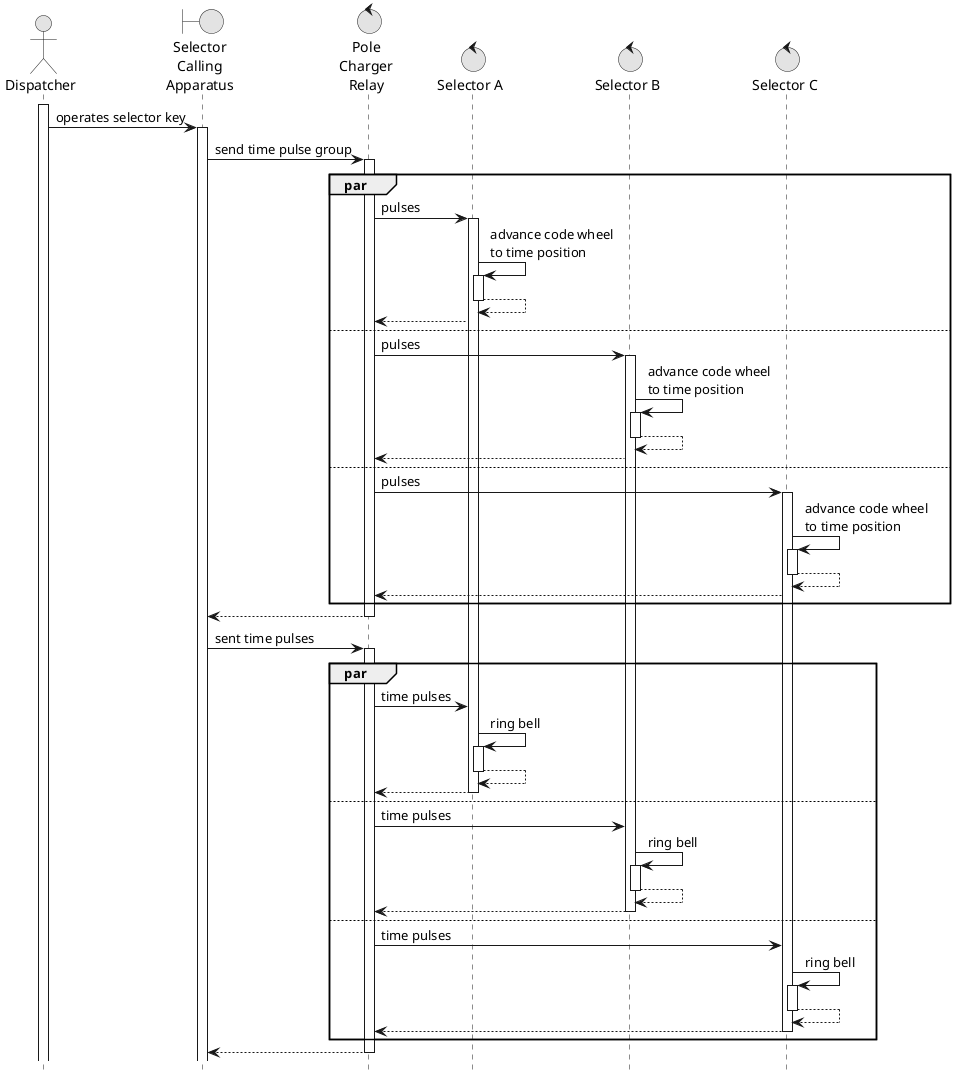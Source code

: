 @startuml
hide footbox
skinparam monochrome true

actor Dispatcher as d
boundary "Selector\nCalling\nApparatus" as sca
control "Pole\nCharger\nRelay" as pcr
control "Selector A" as sa
control "Selector B" as sb
control "Selector C" as sc

activate d

d -> sca : operates selector key
activate sca

    sca -> pcr : send time pulse group
    activate pcr

        par
            pcr -> sa : pulses
            activate sa

                sa -> sa : advance code wheel\nto time position
                activate sa
                sa --> sa
                deactivate sa

            sa --> pcr
        else
            pcr -> sb : pulses
            activate sb

                sb -> sb : advance code wheel\nto time position
                activate sb
                sb --> sb
                deactivate sb

            sb --> pcr
        else
            pcr -> sc : pulses
            activate sc

                sc -> sc : advance code wheel\nto time position
                activate sc
                sc --> sc
                deactivate sc

            sc --> pcr
        end par

    pcr --> sca
    deactivate pcr

    sca -> pcr : sent time pulses
    activate pcr

        par
            pcr -> sa : time pulses
            
                sa -> sa : ring bell
                activate sa
                sa --> sa
                deactivate sa

            sa --> pcr
            deactivate sa
        else
            pcr -> sb : time pulses
            
                sb -> sb : ring bell
                activate sb
                sb --> sb
                deactivate sb

            sb --> pcr
            deactivate sb
        else
            pcr -> sc : time pulses
            
                sc -> sc : ring bell
                activate sc
                sc --> sc
                deactivate sc

            sc --> pcr
            deactivate sc
        end par

    pcr --> sca
    deactivate pcr

@enduml

